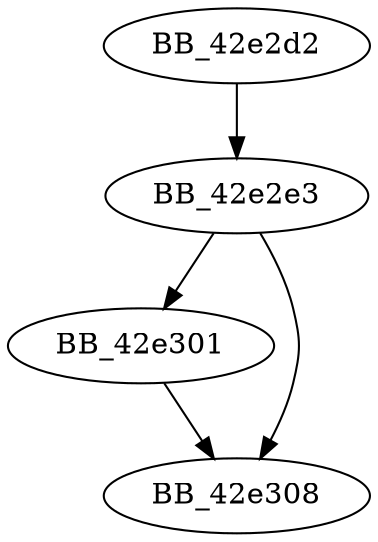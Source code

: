 DiGraph __isleadbyte_l{
BB_42e2d2->BB_42e2e3
BB_42e2e3->BB_42e301
BB_42e2e3->BB_42e308
BB_42e301->BB_42e308
}
